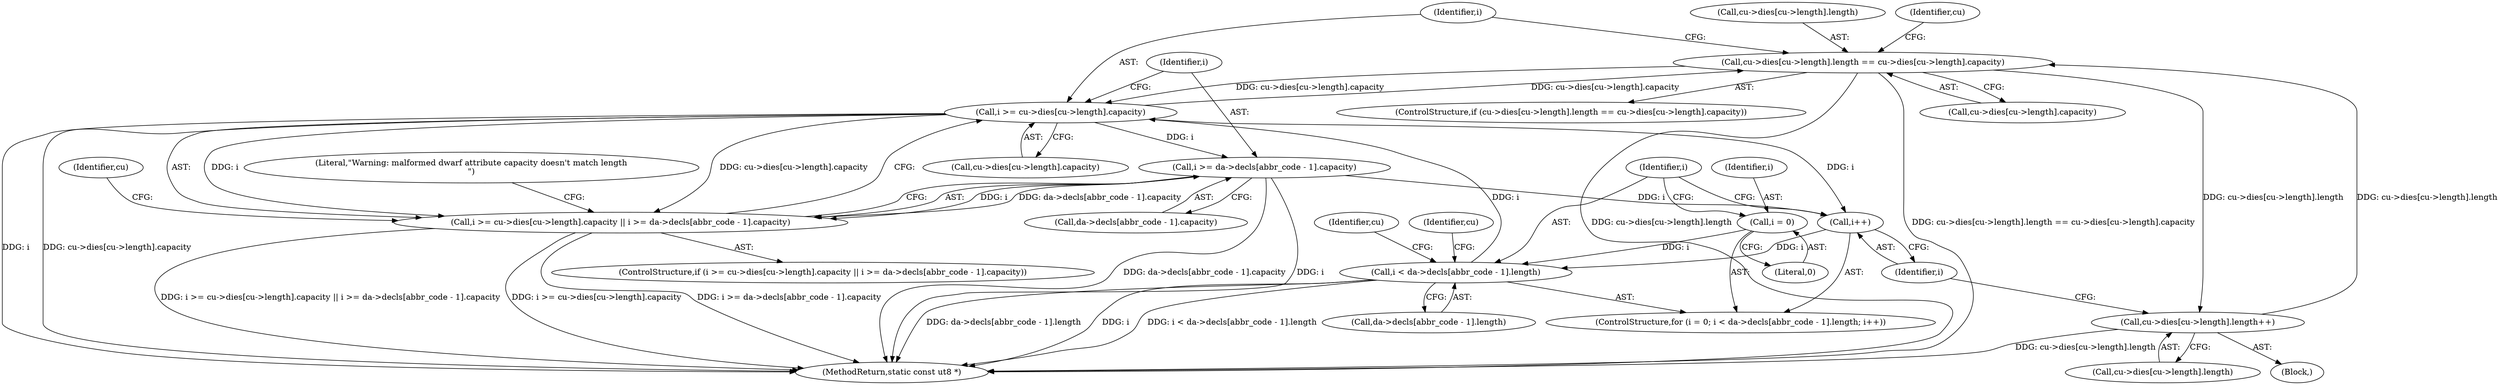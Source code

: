 digraph "0_radare2_2ca9ab45891b6ae8e32b6c28c81eebca059cbe5d_1@array" {
"1000277" [label="(Call,cu->dies[cu->length].length == cu->dies[cu->length].capacity)"];
"1000439" [label="(Call,cu->dies[cu->length].length++)"];
"1000277" [label="(Call,cu->dies[cu->length].length == cu->dies[cu->length].capacity)"];
"1000308" [label="(Call,i >= cu->dies[cu->length].capacity)"];
"1000262" [label="(Call,i < da->decls[abbr_code - 1].length)"];
"1000259" [label="(Call,i = 0)"];
"1000273" [label="(Call,i++)"];
"1000319" [label="(Call,i >= da->decls[abbr_code - 1].capacity)"];
"1000307" [label="(Call,i >= cu->dies[cu->length].capacity || i >= da->decls[abbr_code - 1].capacity)"];
"1000439" [label="(Call,cu->dies[cu->length].length++)"];
"1000309" [label="(Identifier,i)"];
"1000277" [label="(Call,cu->dies[cu->length].length == cu->dies[cu->length].capacity)"];
"1000455" [label="(MethodReturn,static const ut8 *)"];
"1000332" [label="(Literal,\"Warning: malformed dwarf attribute capacity doesn't match length\n\")"];
"1000278" [label="(Call,cu->dies[cu->length].length)"];
"1000287" [label="(Call,cu->dies[cu->length].capacity)"];
"1000340" [label="(Identifier,cu)"];
"1000258" [label="(ControlStructure,for (i = 0; i < da->decls[abbr_code - 1].length; i++))"];
"1000319" [label="(Call,i >= da->decls[abbr_code - 1].capacity)"];
"1000320" [label="(Identifier,i)"];
"1000306" [label="(ControlStructure,if (i >= cu->dies[cu->length].capacity || i >= da->decls[abbr_code - 1].capacity))"];
"1000273" [label="(Call,i++)"];
"1000275" [label="(Block,)"];
"1000451" [label="(Identifier,cu)"];
"1000261" [label="(Literal,0)"];
"1000321" [label="(Call,da->decls[abbr_code - 1].capacity)"];
"1000281" [label="(Identifier,cu)"];
"1000276" [label="(ControlStructure,if (cu->dies[cu->length].length == cu->dies[cu->length].capacity))"];
"1000263" [label="(Identifier,i)"];
"1000308" [label="(Call,i >= cu->dies[cu->length].capacity)"];
"1000259" [label="(Call,i = 0)"];
"1000307" [label="(Call,i >= cu->dies[cu->length].capacity || i >= da->decls[abbr_code - 1].capacity)"];
"1000301" [label="(Identifier,cu)"];
"1000274" [label="(Identifier,i)"];
"1000264" [label="(Call,da->decls[abbr_code - 1].length)"];
"1000260" [label="(Identifier,i)"];
"1000310" [label="(Call,cu->dies[cu->length].capacity)"];
"1000262" [label="(Call,i < da->decls[abbr_code - 1].length)"];
"1000440" [label="(Call,cu->dies[cu->length].length)"];
"1000277" -> "1000276"  [label="AST: "];
"1000277" -> "1000287"  [label="CFG: "];
"1000278" -> "1000277"  [label="AST: "];
"1000287" -> "1000277"  [label="AST: "];
"1000301" -> "1000277"  [label="CFG: "];
"1000309" -> "1000277"  [label="CFG: "];
"1000277" -> "1000455"  [label="DDG: cu->dies[cu->length].length"];
"1000277" -> "1000455"  [label="DDG: cu->dies[cu->length].length == cu->dies[cu->length].capacity"];
"1000439" -> "1000277"  [label="DDG: cu->dies[cu->length].length"];
"1000308" -> "1000277"  [label="DDG: cu->dies[cu->length].capacity"];
"1000277" -> "1000308"  [label="DDG: cu->dies[cu->length].capacity"];
"1000277" -> "1000439"  [label="DDG: cu->dies[cu->length].length"];
"1000439" -> "1000275"  [label="AST: "];
"1000439" -> "1000440"  [label="CFG: "];
"1000440" -> "1000439"  [label="AST: "];
"1000274" -> "1000439"  [label="CFG: "];
"1000439" -> "1000455"  [label="DDG: cu->dies[cu->length].length"];
"1000308" -> "1000307"  [label="AST: "];
"1000308" -> "1000310"  [label="CFG: "];
"1000309" -> "1000308"  [label="AST: "];
"1000310" -> "1000308"  [label="AST: "];
"1000320" -> "1000308"  [label="CFG: "];
"1000307" -> "1000308"  [label="CFG: "];
"1000308" -> "1000455"  [label="DDG: cu->dies[cu->length].capacity"];
"1000308" -> "1000455"  [label="DDG: i"];
"1000308" -> "1000273"  [label="DDG: i"];
"1000308" -> "1000307"  [label="DDG: i"];
"1000308" -> "1000307"  [label="DDG: cu->dies[cu->length].capacity"];
"1000262" -> "1000308"  [label="DDG: i"];
"1000308" -> "1000319"  [label="DDG: i"];
"1000262" -> "1000258"  [label="AST: "];
"1000262" -> "1000264"  [label="CFG: "];
"1000263" -> "1000262"  [label="AST: "];
"1000264" -> "1000262"  [label="AST: "];
"1000281" -> "1000262"  [label="CFG: "];
"1000451" -> "1000262"  [label="CFG: "];
"1000262" -> "1000455"  [label="DDG: da->decls[abbr_code - 1].length"];
"1000262" -> "1000455"  [label="DDG: i"];
"1000262" -> "1000455"  [label="DDG: i < da->decls[abbr_code - 1].length"];
"1000259" -> "1000262"  [label="DDG: i"];
"1000273" -> "1000262"  [label="DDG: i"];
"1000259" -> "1000258"  [label="AST: "];
"1000259" -> "1000261"  [label="CFG: "];
"1000260" -> "1000259"  [label="AST: "];
"1000261" -> "1000259"  [label="AST: "];
"1000263" -> "1000259"  [label="CFG: "];
"1000273" -> "1000258"  [label="AST: "];
"1000273" -> "1000274"  [label="CFG: "];
"1000274" -> "1000273"  [label="AST: "];
"1000263" -> "1000273"  [label="CFG: "];
"1000319" -> "1000273"  [label="DDG: i"];
"1000319" -> "1000307"  [label="AST: "];
"1000319" -> "1000321"  [label="CFG: "];
"1000320" -> "1000319"  [label="AST: "];
"1000321" -> "1000319"  [label="AST: "];
"1000307" -> "1000319"  [label="CFG: "];
"1000319" -> "1000455"  [label="DDG: da->decls[abbr_code - 1].capacity"];
"1000319" -> "1000455"  [label="DDG: i"];
"1000319" -> "1000307"  [label="DDG: i"];
"1000319" -> "1000307"  [label="DDG: da->decls[abbr_code - 1].capacity"];
"1000307" -> "1000306"  [label="AST: "];
"1000332" -> "1000307"  [label="CFG: "];
"1000340" -> "1000307"  [label="CFG: "];
"1000307" -> "1000455"  [label="DDG: i >= da->decls[abbr_code - 1].capacity"];
"1000307" -> "1000455"  [label="DDG: i >= cu->dies[cu->length].capacity || i >= da->decls[abbr_code - 1].capacity"];
"1000307" -> "1000455"  [label="DDG: i >= cu->dies[cu->length].capacity"];
}

